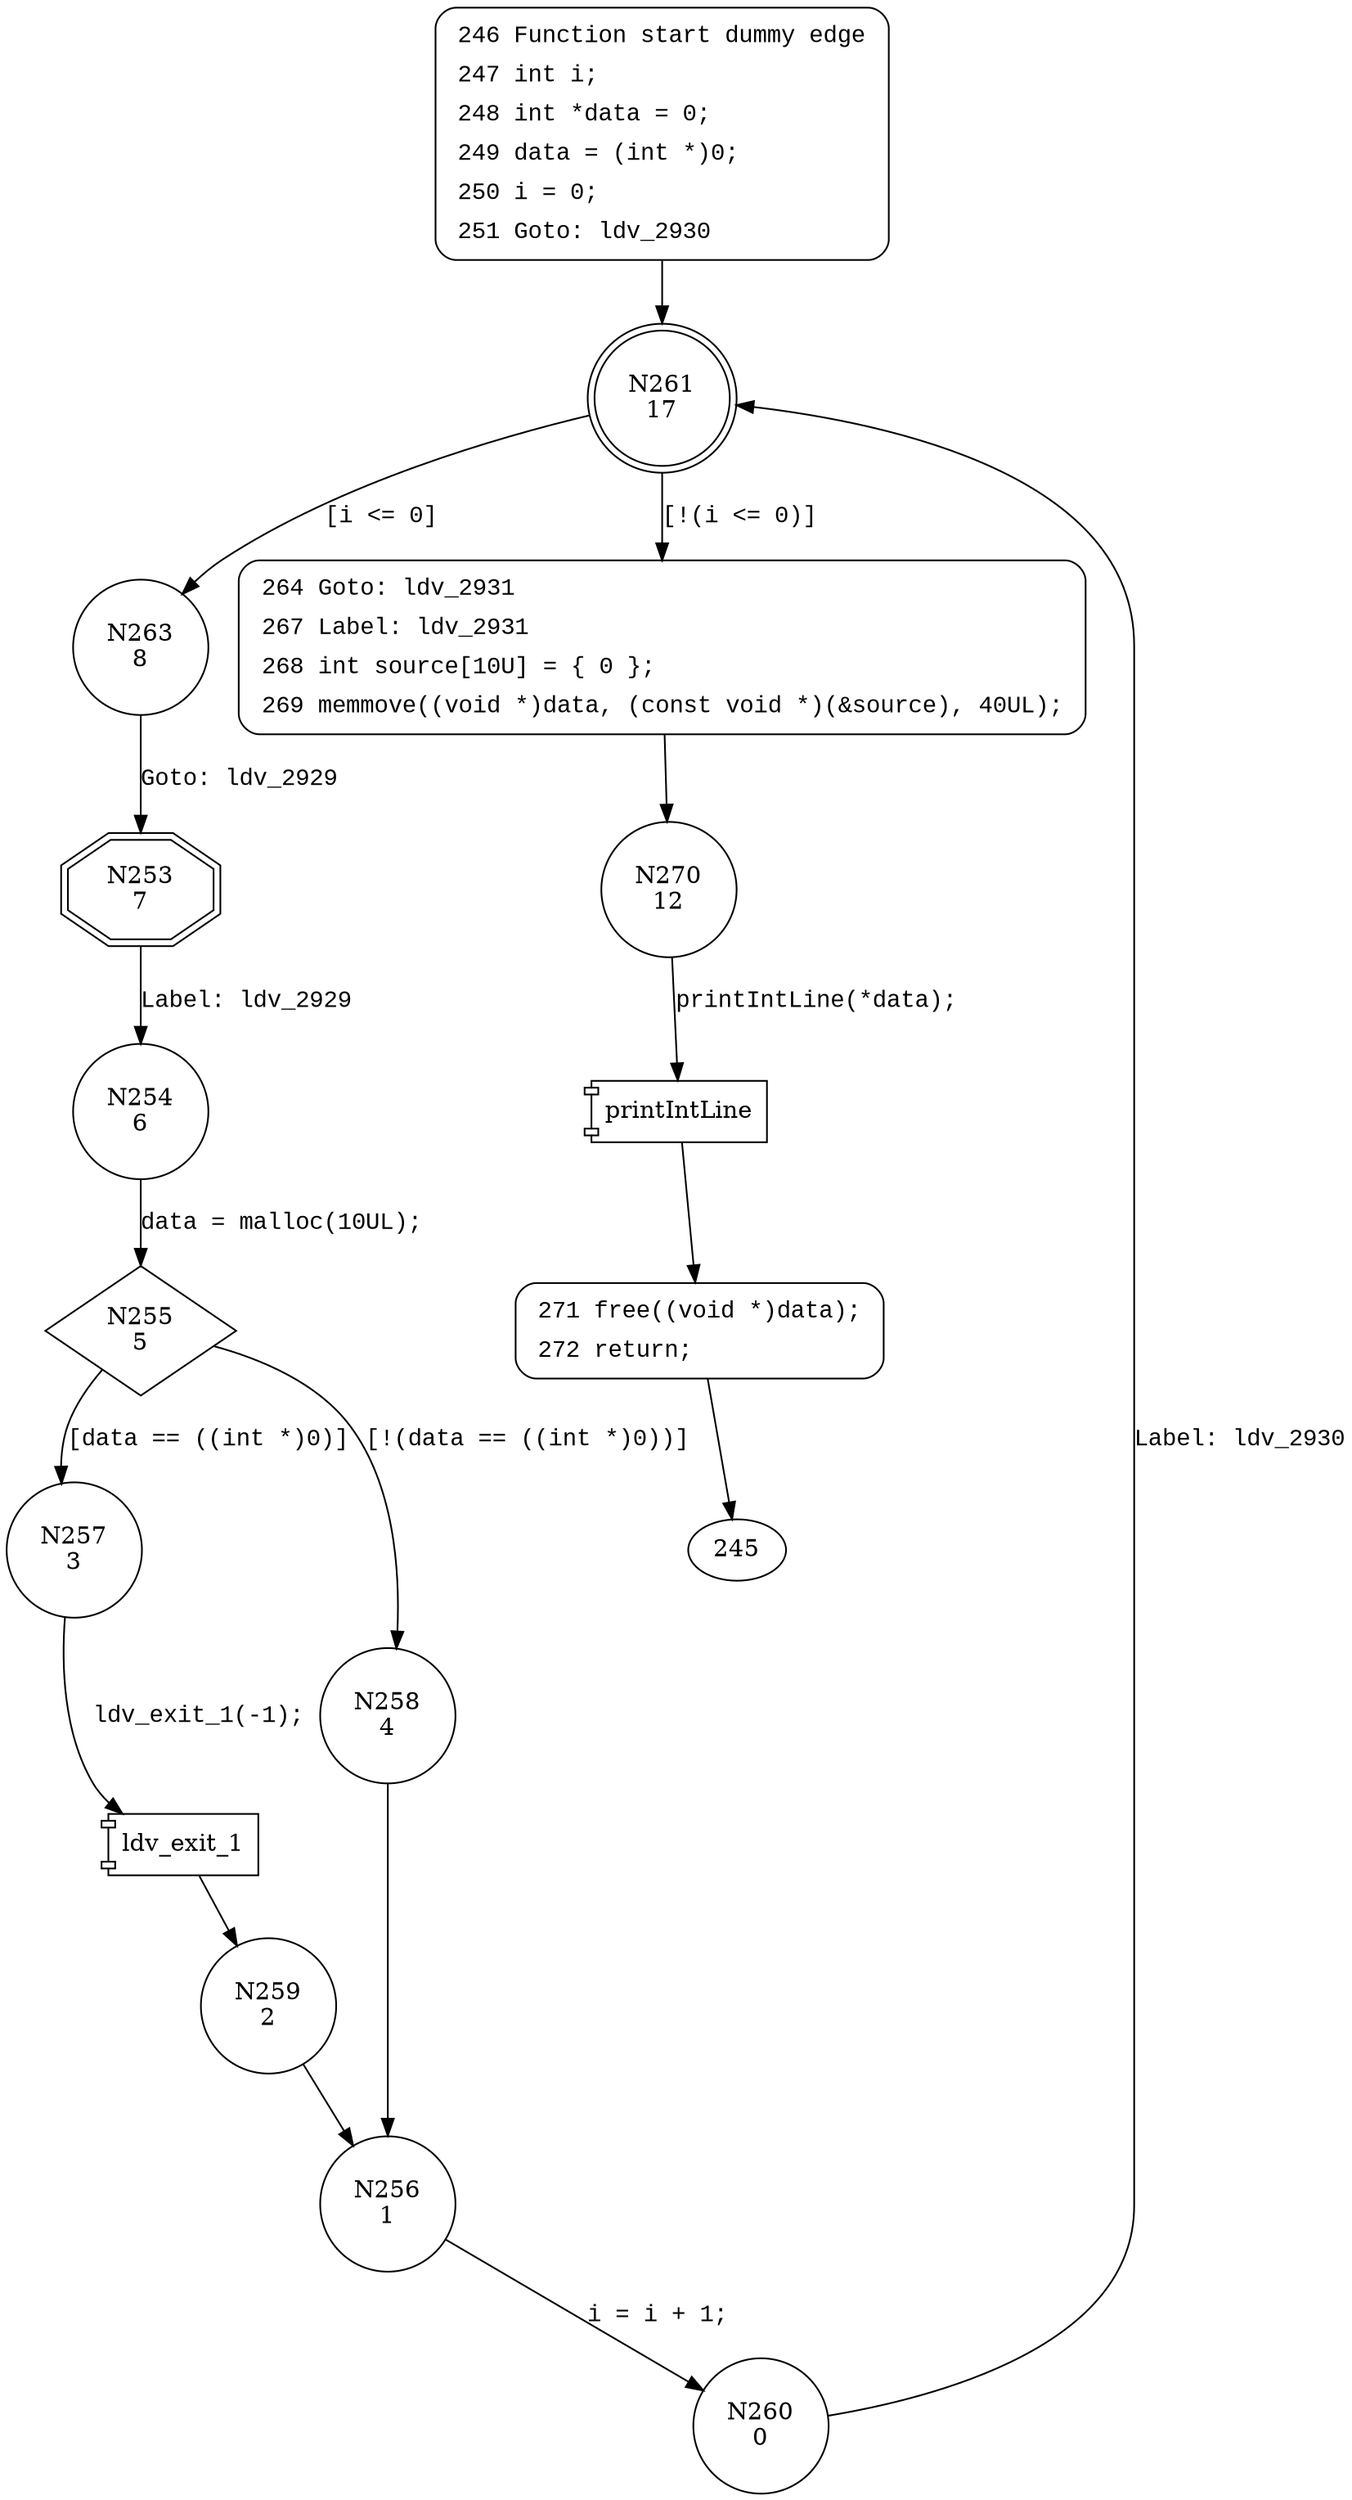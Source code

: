 digraph CWE122_Heap_Based_Buffer_Overflow__CWE131_memmove_17_bad {
261 [shape="doublecircle" label="N261\n17"]
263 [shape="circle" label="N263\n8"]
264 [shape="circle" label="N264\n16"]
270 [shape="circle" label="N270\n12"]
271 [shape="circle" label="N271\n11"]
253 [shape="doubleoctagon" label="N253\n7"]
254 [shape="circle" label="N254\n6"]
255 [shape="diamond" label="N255\n5"]
257 [shape="circle" label="N257\n3"]
258 [shape="circle" label="N258\n4"]
256 [shape="circle" label="N256\n1"]
260 [shape="circle" label="N260\n0"]
259 [shape="circle" label="N259\n2"]
246 [style="filled,bold" penwidth="1" fillcolor="white" fontname="Courier New" shape="Mrecord" label=<<table border="0" cellborder="0" cellpadding="3" bgcolor="white"><tr><td align="right">246</td><td align="left">Function start dummy edge</td></tr><tr><td align="right">247</td><td align="left">int i;</td></tr><tr><td align="right">248</td><td align="left">int *data = 0;</td></tr><tr><td align="right">249</td><td align="left">data = (int *)0;</td></tr><tr><td align="right">250</td><td align="left">i = 0;</td></tr><tr><td align="right">251</td><td align="left">Goto: ldv_2930</td></tr></table>>]
246 -> 261[label=""]
264 [style="filled,bold" penwidth="1" fillcolor="white" fontname="Courier New" shape="Mrecord" label=<<table border="0" cellborder="0" cellpadding="3" bgcolor="white"><tr><td align="right">264</td><td align="left">Goto: ldv_2931</td></tr><tr><td align="right">267</td><td align="left">Label: ldv_2931</td></tr><tr><td align="right">268</td><td align="left">int source[10U] = &#123; 0 &#125;;</td></tr><tr><td align="right">269</td><td align="left">memmove((void *)data, (const void *)(&amp;source), 40UL);</td></tr></table>>]
264 -> 270[label=""]
271 [style="filled,bold" penwidth="1" fillcolor="white" fontname="Courier New" shape="Mrecord" label=<<table border="0" cellborder="0" cellpadding="3" bgcolor="white"><tr><td align="right">271</td><td align="left">free((void *)data);</td></tr><tr><td align="right">272</td><td align="left">return;</td></tr></table>>]
271 -> 245[label=""]
261 -> 263 [label="[i <= 0]" fontname="Courier New"]
261 -> 264 [label="[!(i <= 0)]" fontname="Courier New"]
100033 [shape="component" label="printIntLine"]
270 -> 100033 [label="printIntLine(*data);" fontname="Courier New"]
100033 -> 271 [label="" fontname="Courier New"]
263 -> 253 [label="Goto: ldv_2929" fontname="Courier New"]
253 -> 254 [label="Label: ldv_2929" fontname="Courier New"]
255 -> 257 [label="[data == ((int *)0)]" fontname="Courier New"]
255 -> 258 [label="[!(data == ((int *)0))]" fontname="Courier New"]
256 -> 260 [label="i = i + 1;" fontname="Courier New"]
100034 [shape="component" label="ldv_exit_1"]
257 -> 100034 [label="ldv_exit_1(-1);" fontname="Courier New"]
100034 -> 259 [label="" fontname="Courier New"]
254 -> 255 [label="data = malloc(10UL);" fontname="Courier New"]
258 -> 256 [label="" fontname="Courier New"]
260 -> 261 [label="Label: ldv_2930" fontname="Courier New"]
259 -> 256 [label="" fontname="Courier New"]
}